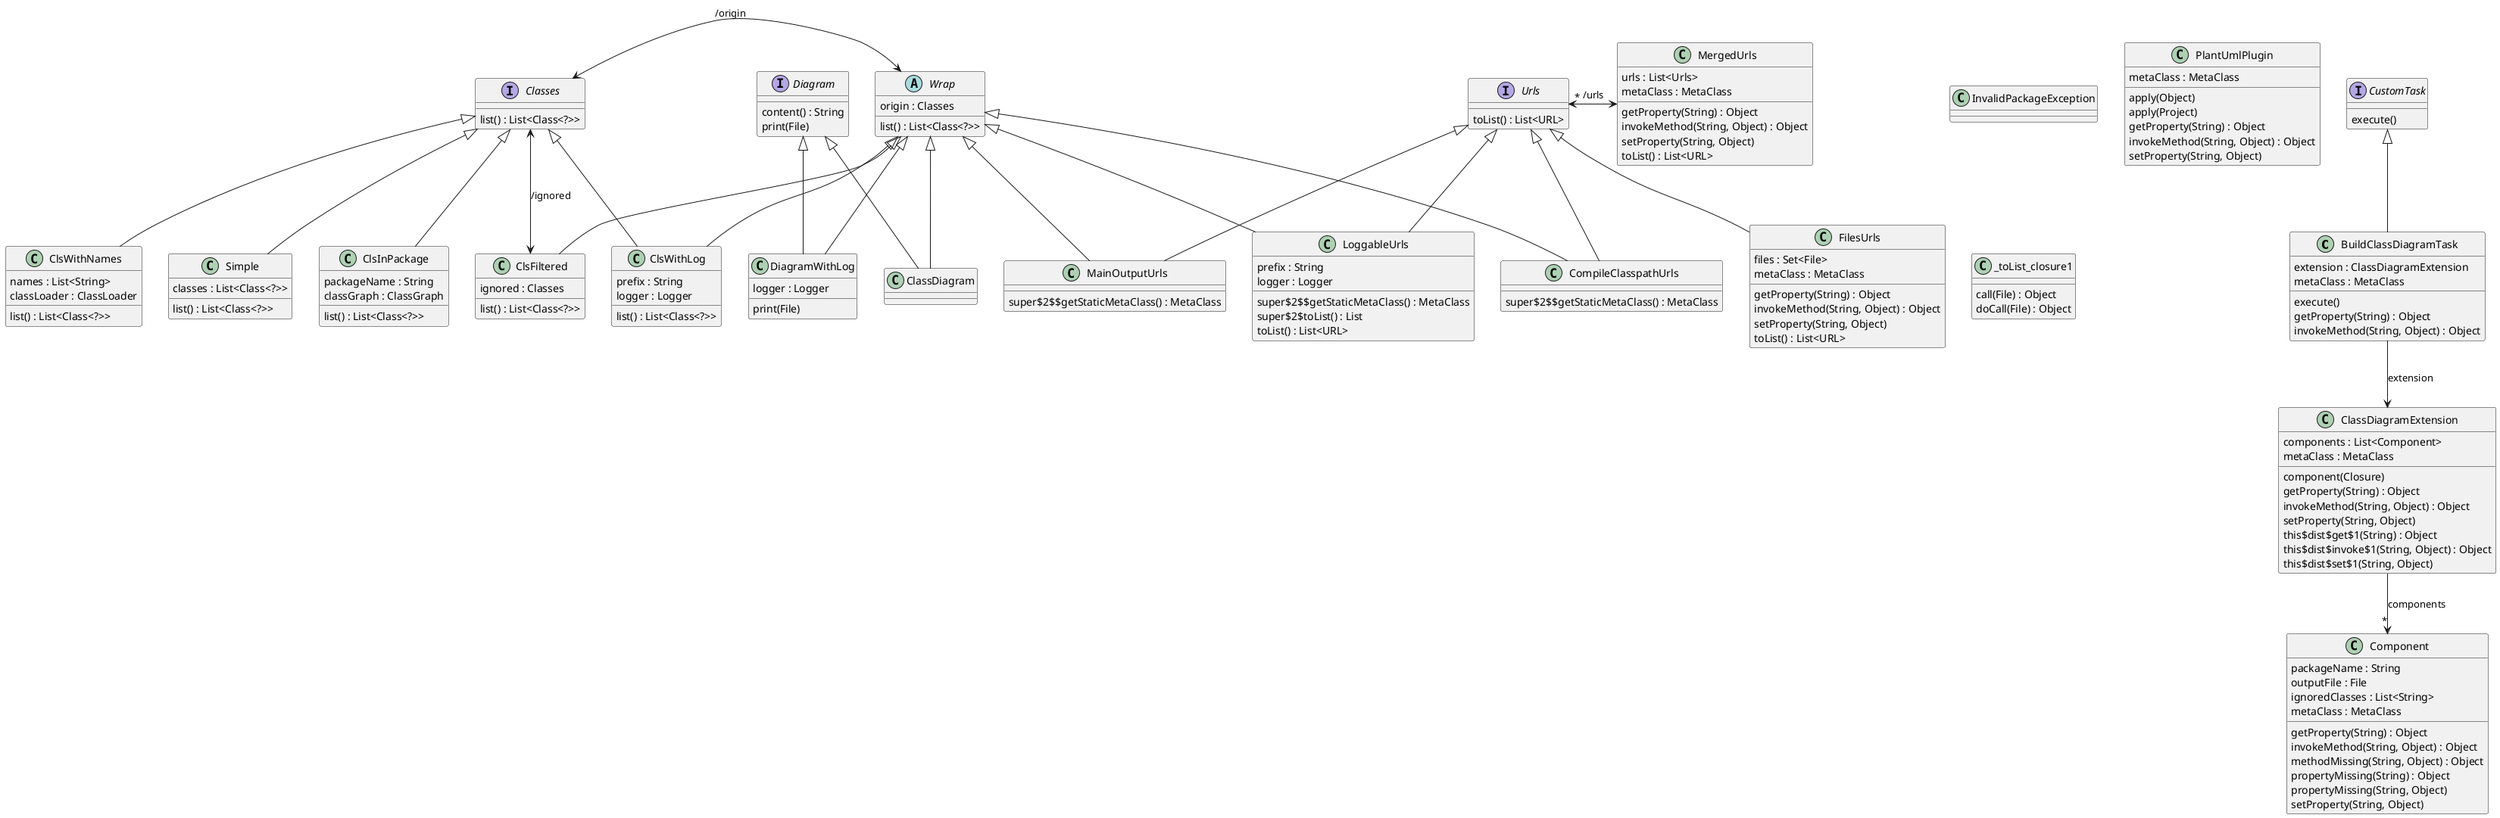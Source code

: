 @startuml

class "BuildClassDiagramTask" {
  extension : ClassDiagramExtension
  metaClass : MetaClass
  execute()
  getProperty(String) : Object
  invokeMethod(String, Object) : Object
}

class "ClassDiagram"

class "ClassDiagramExtension" {
  components : List<Component>
  metaClass : MetaClass
  component(Closure)
  getProperty(String) : Object
  invokeMethod(String, Object) : Object
  setProperty(String, Object)
  this$dist$get$1(String) : Object
  this$dist$invoke$1(String, Object) : Object
  this$dist$set$1(String, Object)
}

interface "Classes" {
  list() : List<Class<?>>
}

class "ClsFiltered" {
  ignored : Classes
  list() : List<Class<?>>
}

class "ClsInPackage" {
  packageName : String
  classGraph : ClassGraph
  list() : List<Class<?>>
}

class "ClsWithLog" {
  prefix : String
  logger : Logger
  list() : List<Class<?>>
}

class "ClsWithNames" {
  names : List<String>
  classLoader : ClassLoader
  list() : List<Class<?>>
}

class "CompileClasspathUrls" {
  super$2$$getStaticMetaClass() : MetaClass
}

class "Component" {
  packageName : String
  outputFile : File
  ignoredClasses : List<String>
  metaClass : MetaClass
  getProperty(String) : Object
  invokeMethod(String, Object) : Object
  methodMissing(String, Object) : Object
  propertyMissing(String) : Object
  propertyMissing(String, Object)
  setProperty(String, Object)
}

interface "CustomTask" {
  execute()
}

interface "Diagram" {
  content() : String
  print(File)
}

class "DiagramWithLog" {
  logger : Logger
  print(File)
}

class "FilesUrls" {
  files : Set<File>
  metaClass : MetaClass
  getProperty(String) : Object
  invokeMethod(String, Object) : Object
  setProperty(String, Object)
  toList() : List<URL>
}

class "InvalidPackageException"

class "LoggableUrls" {
  prefix : String
  logger : Logger
  super$2$$getStaticMetaClass() : MetaClass
  super$2$toList() : List
  toList() : List<URL>
}

class "MainOutputUrls" {
  super$2$$getStaticMetaClass() : MetaClass
}

class "MergedUrls" {
  urls : List<Urls>
  metaClass : MetaClass
  getProperty(String) : Object
  invokeMethod(String, Object) : Object
  setProperty(String, Object)
  toList() : List<URL>
}

class "PlantUmlPlugin" {
  metaClass : MetaClass
  apply(Object)
  apply(Project)
  getProperty(String) : Object
  invokeMethod(String, Object) : Object
  setProperty(String, Object)
}

class "Simple" {
  classes : List<Class<?>>
  list() : List<Class<?>>
}

interface "Urls" {
  toList() : List<URL>
}

abstract class "Wrap" {
  origin : Classes
  list() : List<Class<?>>
}

class "_toList_closure1" {
  call(File) : Object
  doCall(File) : Object
}

"BuildClassDiagramTask" --> "ClassDiagramExtension" : extension
"ClassDiagramExtension" --> "*" "Component" : components
"Classes" <-> "ClsFiltered" : /ignored
"Classes" <|-- "ClsInPackage"
"Classes" <|-- "ClsWithLog"
"Classes" <|-- "ClsWithNames"
"Classes" <|-- "Simple"
"Classes" <-> "Wrap" : /origin
"CustomTask" <|-- "BuildClassDiagramTask"
"Diagram" <|-- "ClassDiagram"
"Diagram" <|-- "DiagramWithLog"
"Urls" <|-- "CompileClasspathUrls"
"Urls" <|-- "FilesUrls"
"Urls" <|-- "LoggableUrls"
"Urls" <|-- "MainOutputUrls"
"Urls" "*" <-> "MergedUrls" : /urls
"Wrap" <|-- "ClassDiagram"
"Wrap" <|-- "ClsFiltered"
"Wrap" <|-- "ClsWithLog"
"Wrap" <|-- "CompileClasspathUrls"
"Wrap" <|-- "DiagramWithLog"
"Wrap" <|-- "LoggableUrls"
"Wrap" <|-- "MainOutputUrls"

@enduml